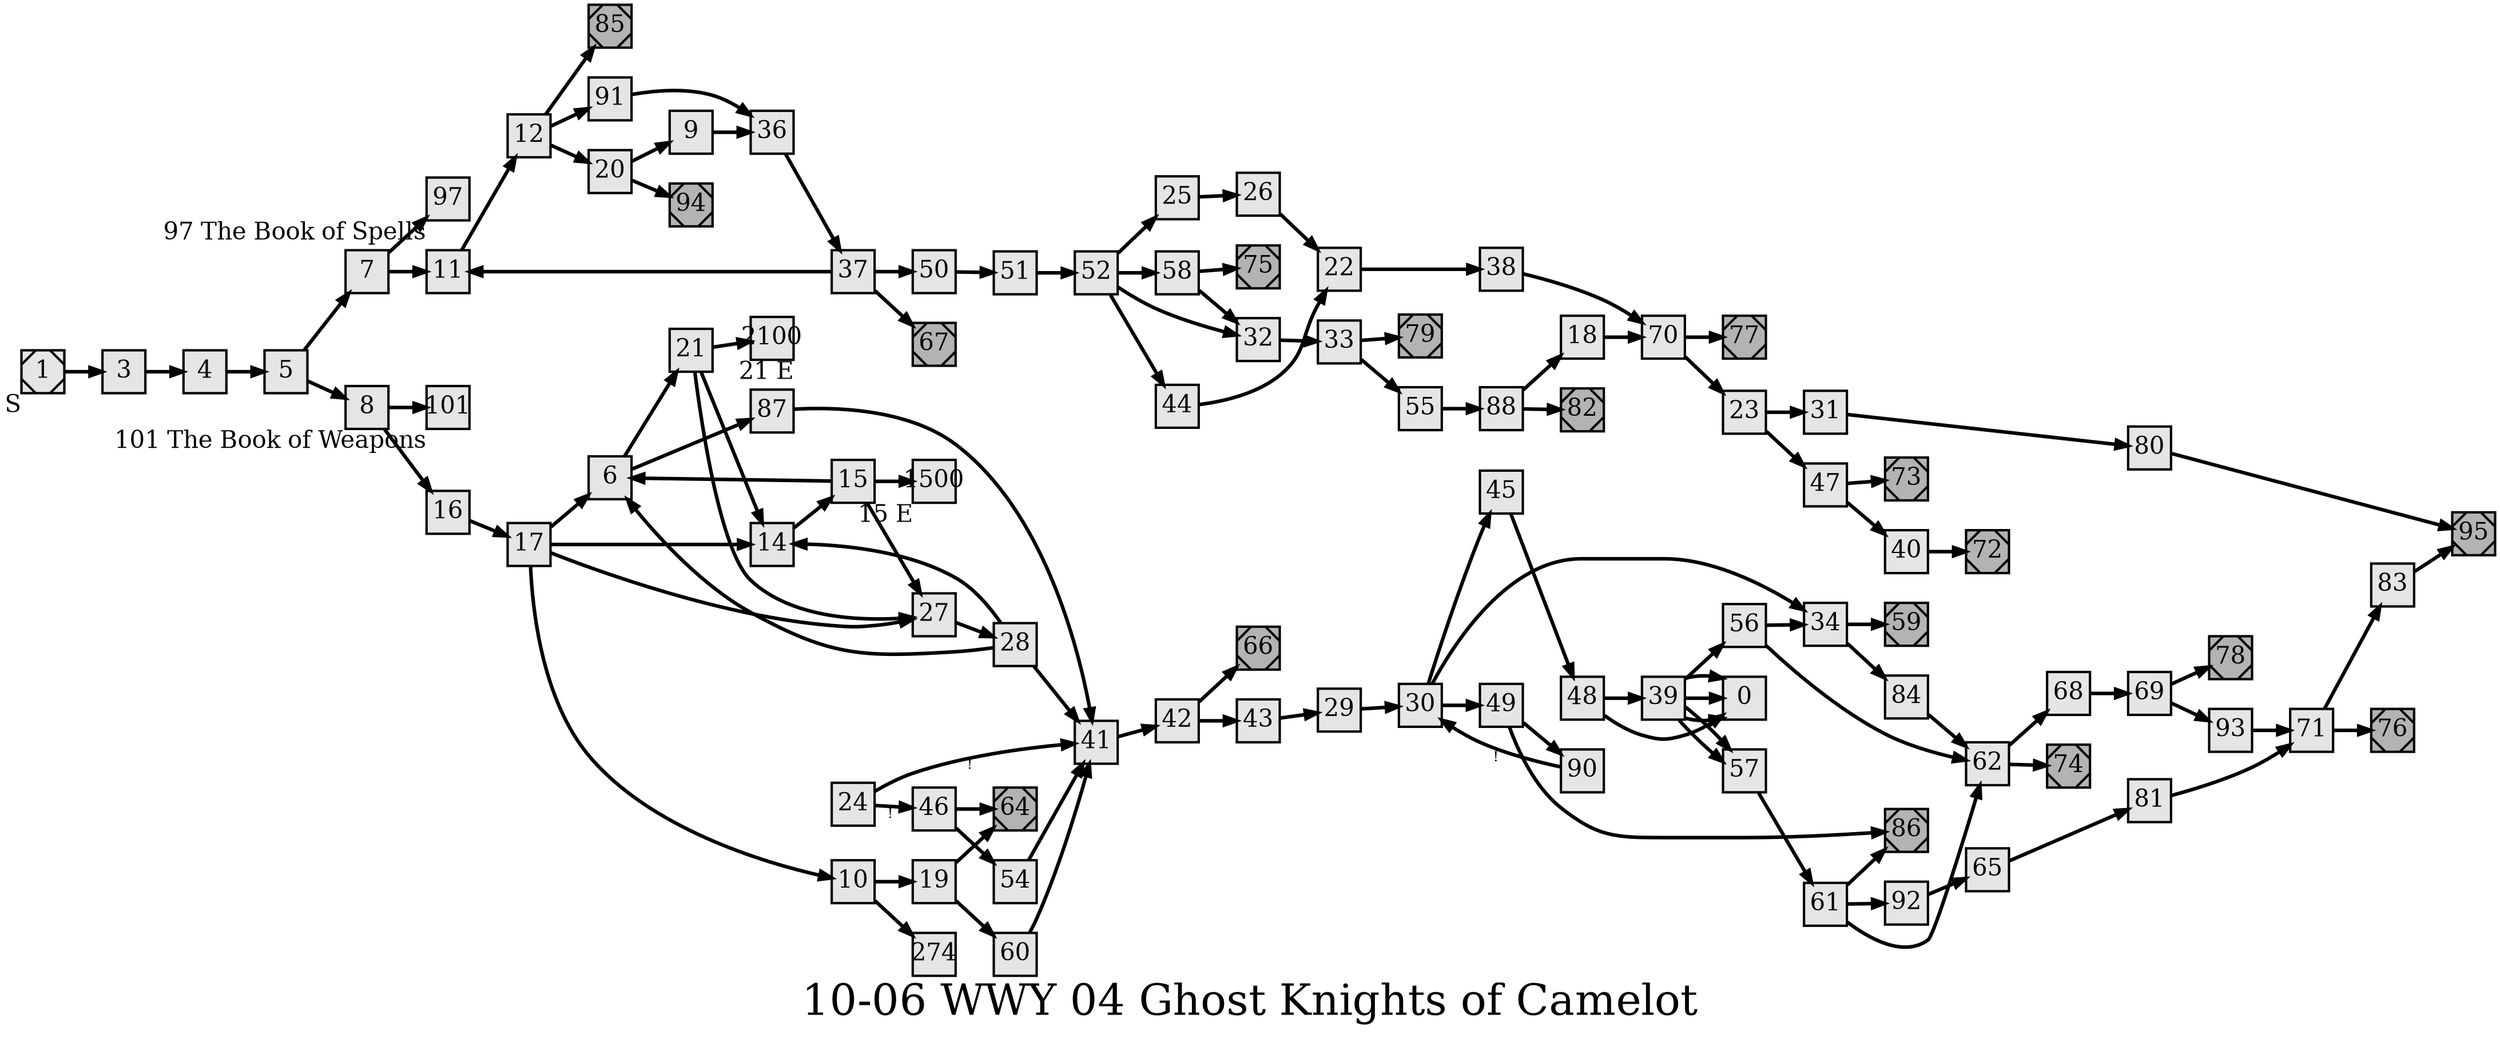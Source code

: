 digraph g{
  graph [ label="10-06 WWY 04 Ghost Knights of Camelot" rankdir=LR, ordering=out, fontsize=36, nodesep="0.35", ranksep="0.45"];
  node  [shape=rect, penwidth=2, fontsize=20, style=filled, fillcolor=grey90, margin="0,0", labelfloat=true, regular=true, fixedsize=true];
  edge  [labelfloat=true, penwidth=3, fontsize=12];
  // 10-06 WWY 04 Ghost Knights of Camelot;
  // Jeremy Douglass;
  // 2017-08-17;
  
  1	[ xlabel="S", shape=Msquare, fontsize=20 ];
  1 -> 3;
  3 -> 4;
  4 -> 5;
  5 -> 7;
  5 -> 8;
  6 -> 21;
  6 -> 87;
  7 -> 97;
  7 -> 11;
  8 -> 101;
  8 -> 16;
  9 -> 36;
  10 -> 19;
  10 -> 274;
  11 -> 12;
  12 -> 85;
  12 -> 91;
  12 -> 20;
  14 -> 15;
  15 -> 6;
  15 -> 27;
  15 -> 1500;
  16 -> 17;
  17 -> 6;
  17 -> 14;
  17 -> 27;
  17 -> 10;
  18 -> 70;
  19 -> 64;
  19 -> 60;
  20 -> 9;
  20 -> 94;
  21 -> 14;
  21 -> 27;
  21 -> 2100;
  22 -> 38;
  23 -> 31;
  23 -> 47;
  24 -> 41	[ xlabel="!" ];	// if the sun is out...
  24 -> 46	[ xlabel="!" ];	// if moon is out...
  25 -> 26;
  26 -> 22;
  27 -> 28;
  28 -> 41;
  28 -> 6;
  28 -> 14;
  29 -> 30;
  30 -> 45;
  30 -> 34;
  30 -> 49;
  31 -> 80;
  32 -> 33;
  33 -> 79;
  33 -> 55;
  34 -> 59;
  34 -> 84;
  36 -> 37;
  37 -> 11;
  37 -> 50;
  37 -> 67;
  38 -> 70;
  39 -> 56;
  39 -> 0;
  39 -> 0;
  39 -> 57;
  39 -> 57;
  39 -> 0;
  40 -> 72;
  41 -> 42;
  42 -> 66;
  42 -> 43;
  43 -> 29;
  44 -> 22;
  45 -> 48;
  46 -> 64;
  46 -> 54;
  47 -> 73;
  47 -> 40;
  48 -> 39;
  48 -> 0;
  49 -> 90;
  49 -> 86;
  50 -> 51;
  51 -> 52;
  52 -> 25;
  52 -> 58;
  52 -> 32;
  52 -> 44;
  54 -> 41;
  55 -> 88;
  56 -> 34;
  56 -> 62;
  57 -> 61;
  58 -> 32;
  58 -> 75;
  59	[ xlabel="E", shape=Msquare, fontsize=20, fillcolor=grey70, xlabel="" ];
  60 -> 41;
  61 -> 86;
  61 -> 92;
  61 -> 62;
  62 -> 68;
  62 -> 74;
  64	[ xlabel="E", shape=Msquare, fontsize=20, fillcolor=grey70, xlabel="" ];
  65 -> 81;
  66	[ xlabel="E", shape=Msquare, fontsize=20, fillcolor=grey70, xlabel="" ];
  67	[ xlabel="E", shape=Msquare, fontsize=20, fillcolor=grey70, xlabel="" ];
  68 -> 69;
  69 -> 78;
  69 -> 93;
  70 -> 77;
  70 -> 23;
  71 -> 83;
  71 -> 76;
  72	[ xlabel="E", shape=Msquare, fontsize=20, fillcolor=grey70, xlabel="" ];
  73	[ xlabel="E", shape=Msquare, fontsize=20, fillcolor=grey70, xlabel="" ];
  74	[ xlabel="E", shape=Msquare, fontsize=20, fillcolor=grey70, xlabel="" ];
  75	[ xlabel="E", shape=Msquare, fontsize=20, fillcolor=grey70, xlabel="" ];
  76	[ xlabel="E", shape=Msquare, fontsize=20, fillcolor=grey70, xlabel="" ];
  77	[ xlabel="E", shape=Msquare, fontsize=20, fillcolor=grey70, xlabel="" ];
  78	[ xlabel="E", shape=Msquare, fontsize=20, fillcolor=grey70, xlabel="" ];
  79	[ xlabel="E", shape=Msquare, fontsize=20, fillcolor=grey70, xlabel="" ];
  80 -> 95;
  81 -> 71;
  82	[ xlabel="E", shape=Msquare, fontsize=20, fillcolor=grey70, xlabel="" ];
  83 -> 95;
  84 -> 62;
  85	[ xlabel="E", shape=Msquare, fontsize=20, fillcolor=grey70, xlabel="" ];
  86	[ xlabel="E", shape=Msquare, fontsize=20, fillcolor=grey70, xlabel="" ];
  87 -> 41;
  88 -> 18;
  88 -> 82;
  90 -> 30	[ xlabel="!" ];	// Go to the bottom of PAGE 30....
  91 -> 36;
  92 -> 65;
  93 -> 71;
  94	[ xlabel="E", shape=Msquare, fontsize=20, fillcolor=grey70, xlabel="" ];
  95	[ xlabel="E", shape=Msquare, fontsize=20, fillcolor=grey70, xlabel="" ];
  // 95 | 8;
  // 95 | 7;
  
  // REFERENCES;
  97	[ xlabel="97 The Book of Spells" ];	// reference
  101	[ xlabel="101 The Book of Weapons" ];	// reference
  
  // In-lexia endings on nodes with choices;
  1500	[ xlabel="15 E" ];
  2100	[ xlabel="21 E" ];
}

